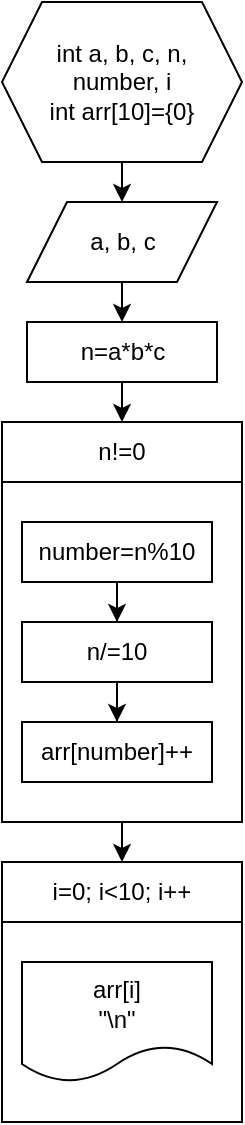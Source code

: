 <mxfile version="13.7.9" type="device"><diagram id="0eaoMbROVumV7BAjUO9b" name="페이지-1"><mxGraphModel dx="782" dy="506" grid="1" gridSize="10" guides="1" tooltips="1" connect="1" arrows="1" fold="1" page="1" pageScale="1" pageWidth="827" pageHeight="1169" math="0" shadow="0"><root><mxCell id="0"/><mxCell id="1" parent="0"/><mxCell id="3mRXZaNSUy-T6Ekd9-65-10" style="edgeStyle=orthogonalEdgeStyle;rounded=0;orthogonalLoop=1;jettySize=auto;html=1;exitX=0.5;exitY=1;exitDx=0;exitDy=0;entryX=0.5;entryY=0;entryDx=0;entryDy=0;" edge="1" parent="1" source="3mRXZaNSUy-T6Ekd9-65-4" target="eXr8uPPG491vPk0G8iwB-24"><mxGeometry relative="1" as="geometry"/></mxCell><mxCell id="3mRXZaNSUy-T6Ekd9-65-4" value="" style="rounded=0;whiteSpace=wrap;html=1;" vertex="1" parent="1"><mxGeometry x="160" y="360" width="120" height="170" as="geometry"/></mxCell><mxCell id="eXr8uPPG491vPk0G8iwB-3" style="edgeStyle=orthogonalEdgeStyle;rounded=0;orthogonalLoop=1;jettySize=auto;html=1;exitX=0.5;exitY=1;exitDx=0;exitDy=0;entryX=0.5;entryY=0;entryDx=0;entryDy=0;" parent="1" source="eXr8uPPG491vPk0G8iwB-1" target="eXr8uPPG491vPk0G8iwB-2" edge="1"><mxGeometry relative="1" as="geometry"/></mxCell><mxCell id="eXr8uPPG491vPk0G8iwB-1" value="int a, b, c, n,&lt;br&gt;number, i&lt;br&gt;int arr[10]={0}" style="shape=hexagon;perimeter=hexagonPerimeter2;whiteSpace=wrap;html=1;fixedSize=1;" parent="1" vertex="1"><mxGeometry x="160" y="120" width="120" height="80" as="geometry"/></mxCell><mxCell id="eXr8uPPG491vPk0G8iwB-5" style="edgeStyle=orthogonalEdgeStyle;rounded=0;orthogonalLoop=1;jettySize=auto;html=1;exitX=0.5;exitY=1;exitDx=0;exitDy=0;entryX=0.5;entryY=0;entryDx=0;entryDy=0;" parent="1" source="eXr8uPPG491vPk0G8iwB-2" target="eXr8uPPG491vPk0G8iwB-4" edge="1"><mxGeometry relative="1" as="geometry"/></mxCell><mxCell id="eXr8uPPG491vPk0G8iwB-2" value="a, b, c" style="shape=parallelogram;perimeter=parallelogramPerimeter;whiteSpace=wrap;html=1;fixedSize=1;" parent="1" vertex="1"><mxGeometry x="172.5" y="220" width="95" height="40" as="geometry"/></mxCell><mxCell id="3mRXZaNSUy-T6Ekd9-65-3" style="edgeStyle=orthogonalEdgeStyle;rounded=0;orthogonalLoop=1;jettySize=auto;html=1;exitX=0.5;exitY=1;exitDx=0;exitDy=0;entryX=0.5;entryY=0;entryDx=0;entryDy=0;" edge="1" parent="1" source="eXr8uPPG491vPk0G8iwB-4" target="3mRXZaNSUy-T6Ekd9-65-1"><mxGeometry relative="1" as="geometry"/></mxCell><mxCell id="eXr8uPPG491vPk0G8iwB-4" value="n=a*b*c" style="rounded=0;whiteSpace=wrap;html=1;" parent="1" vertex="1"><mxGeometry x="172.5" y="280" width="95" height="30" as="geometry"/></mxCell><mxCell id="3mRXZaNSUy-T6Ekd9-65-8" style="edgeStyle=orthogonalEdgeStyle;rounded=0;orthogonalLoop=1;jettySize=auto;html=1;exitX=0.5;exitY=1;exitDx=0;exitDy=0;" edge="1" parent="1" source="eXr8uPPG491vPk0G8iwB-9" target="eXr8uPPG491vPk0G8iwB-11"><mxGeometry relative="1" as="geometry"/></mxCell><mxCell id="eXr8uPPG491vPk0G8iwB-9" value="number=n%10" style="rounded=0;whiteSpace=wrap;html=1;" parent="1" vertex="1"><mxGeometry x="170" y="380" width="95" height="30" as="geometry"/></mxCell><mxCell id="3mRXZaNSUy-T6Ekd9-65-9" style="edgeStyle=orthogonalEdgeStyle;rounded=0;orthogonalLoop=1;jettySize=auto;html=1;exitX=0.5;exitY=1;exitDx=0;exitDy=0;" edge="1" parent="1" source="eXr8uPPG491vPk0G8iwB-11" target="eXr8uPPG491vPk0G8iwB-13"><mxGeometry relative="1" as="geometry"/></mxCell><mxCell id="eXr8uPPG491vPk0G8iwB-11" value="n/=10" style="rounded=0;whiteSpace=wrap;html=1;" parent="1" vertex="1"><mxGeometry x="170" y="430" width="95" height="30" as="geometry"/></mxCell><mxCell id="eXr8uPPG491vPk0G8iwB-13" value="arr[number]++" style="rounded=0;whiteSpace=wrap;html=1;" parent="1" vertex="1"><mxGeometry x="170" y="480" width="95" height="30" as="geometry"/></mxCell><mxCell id="eXr8uPPG491vPk0G8iwB-24" value="i=0; i&amp;lt;10; i++" style="rounded=0;whiteSpace=wrap;html=1;" parent="1" vertex="1"><mxGeometry x="160" y="550" width="120" height="30" as="geometry"/></mxCell><mxCell id="eXr8uPPG491vPk0G8iwB-26" value="" style="rounded=0;whiteSpace=wrap;html=1;" parent="1" vertex="1"><mxGeometry x="160" y="580" width="120" height="100" as="geometry"/></mxCell><mxCell id="eXr8uPPG491vPk0G8iwB-27" value="arr[i]&lt;br&gt;&quot;\n&quot;" style="shape=document;whiteSpace=wrap;html=1;boundedLbl=1;" parent="1" vertex="1"><mxGeometry x="170" y="600" width="95" height="60" as="geometry"/></mxCell><mxCell id="3mRXZaNSUy-T6Ekd9-65-1" value="n!=0" style="rounded=0;whiteSpace=wrap;html=1;" vertex="1" parent="1"><mxGeometry x="160" y="330" width="120" height="30" as="geometry"/></mxCell></root></mxGraphModel></diagram></mxfile>